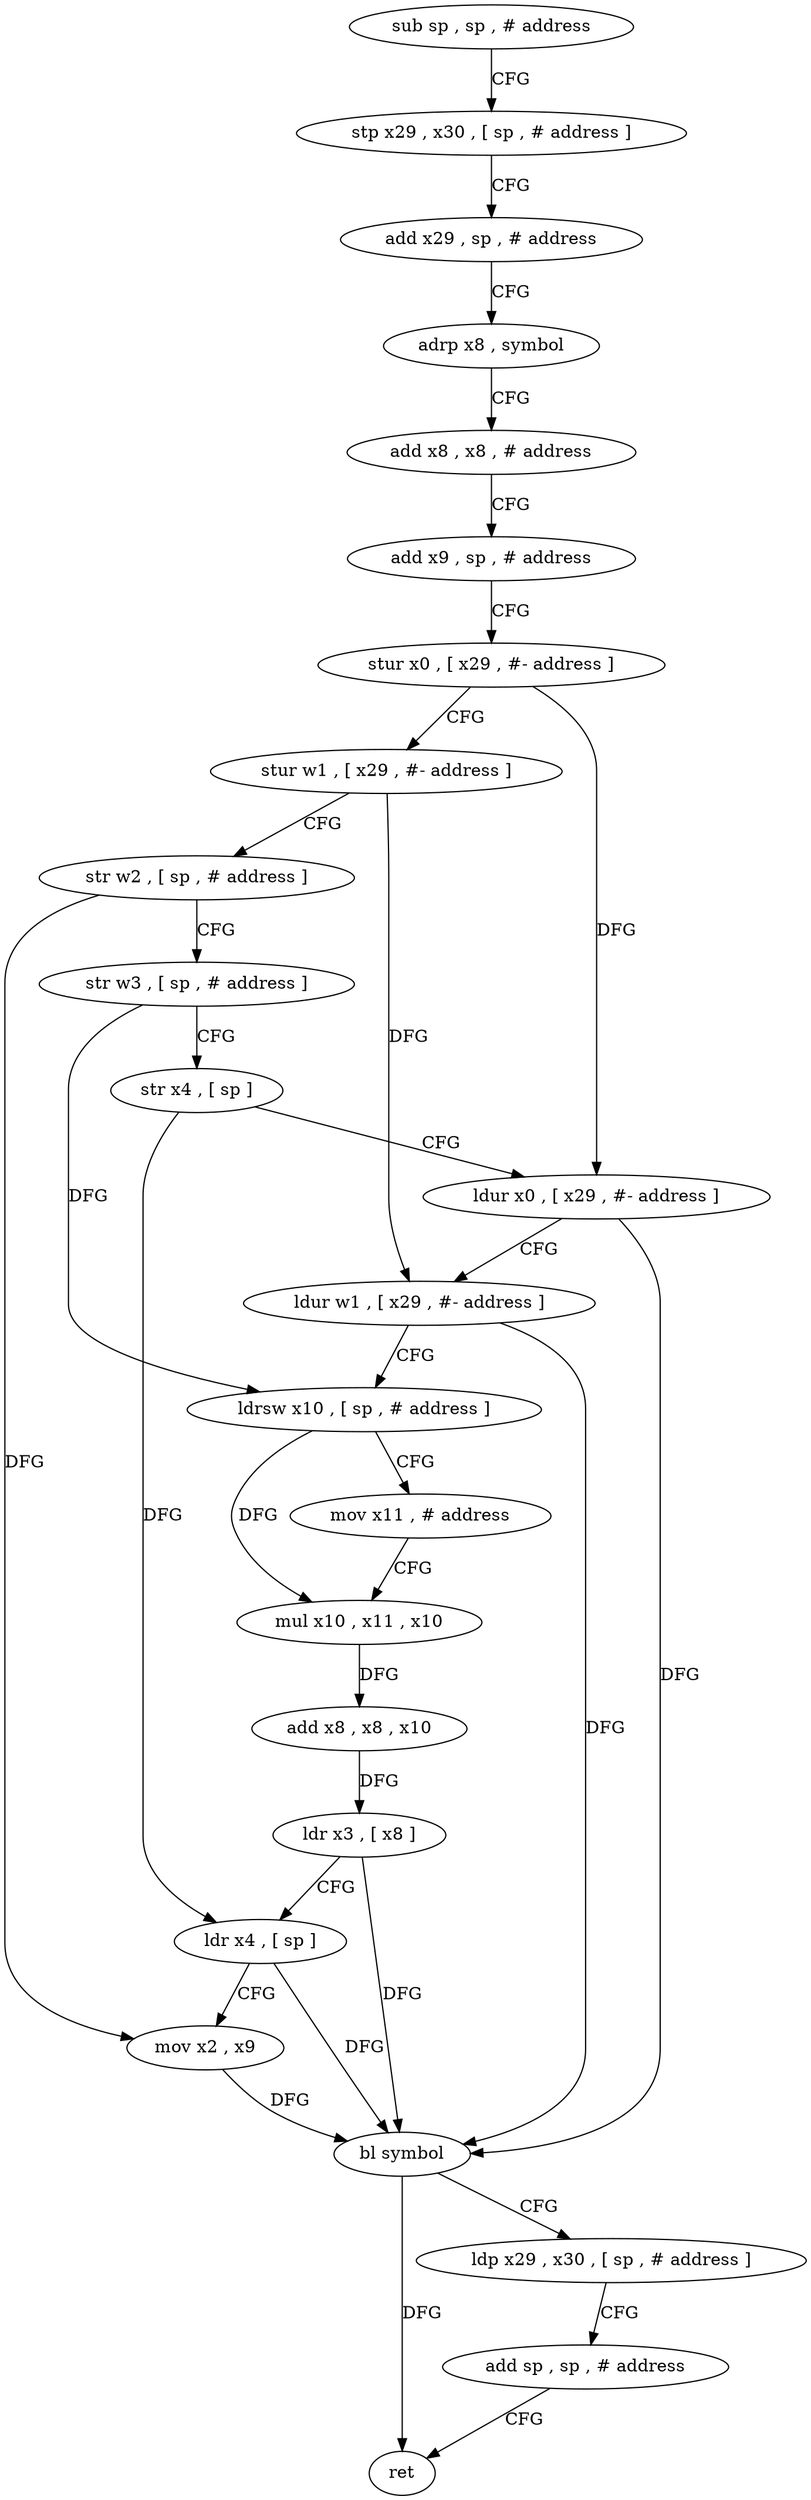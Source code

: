 digraph "func" {
"4287704" [label = "sub sp , sp , # address" ]
"4287708" [label = "stp x29 , x30 , [ sp , # address ]" ]
"4287712" [label = "add x29 , sp , # address" ]
"4287716" [label = "adrp x8 , symbol" ]
"4287720" [label = "add x8 , x8 , # address" ]
"4287724" [label = "add x9 , sp , # address" ]
"4287728" [label = "stur x0 , [ x29 , #- address ]" ]
"4287732" [label = "stur w1 , [ x29 , #- address ]" ]
"4287736" [label = "str w2 , [ sp , # address ]" ]
"4287740" [label = "str w3 , [ sp , # address ]" ]
"4287744" [label = "str x4 , [ sp ]" ]
"4287748" [label = "ldur x0 , [ x29 , #- address ]" ]
"4287752" [label = "ldur w1 , [ x29 , #- address ]" ]
"4287756" [label = "ldrsw x10 , [ sp , # address ]" ]
"4287760" [label = "mov x11 , # address" ]
"4287764" [label = "mul x10 , x11 , x10" ]
"4287768" [label = "add x8 , x8 , x10" ]
"4287772" [label = "ldr x3 , [ x8 ]" ]
"4287776" [label = "ldr x4 , [ sp ]" ]
"4287780" [label = "mov x2 , x9" ]
"4287784" [label = "bl symbol" ]
"4287788" [label = "ldp x29 , x30 , [ sp , # address ]" ]
"4287792" [label = "add sp , sp , # address" ]
"4287796" [label = "ret" ]
"4287704" -> "4287708" [ label = "CFG" ]
"4287708" -> "4287712" [ label = "CFG" ]
"4287712" -> "4287716" [ label = "CFG" ]
"4287716" -> "4287720" [ label = "CFG" ]
"4287720" -> "4287724" [ label = "CFG" ]
"4287724" -> "4287728" [ label = "CFG" ]
"4287728" -> "4287732" [ label = "CFG" ]
"4287728" -> "4287748" [ label = "DFG" ]
"4287732" -> "4287736" [ label = "CFG" ]
"4287732" -> "4287752" [ label = "DFG" ]
"4287736" -> "4287740" [ label = "CFG" ]
"4287736" -> "4287780" [ label = "DFG" ]
"4287740" -> "4287744" [ label = "CFG" ]
"4287740" -> "4287756" [ label = "DFG" ]
"4287744" -> "4287748" [ label = "CFG" ]
"4287744" -> "4287776" [ label = "DFG" ]
"4287748" -> "4287752" [ label = "CFG" ]
"4287748" -> "4287784" [ label = "DFG" ]
"4287752" -> "4287756" [ label = "CFG" ]
"4287752" -> "4287784" [ label = "DFG" ]
"4287756" -> "4287760" [ label = "CFG" ]
"4287756" -> "4287764" [ label = "DFG" ]
"4287760" -> "4287764" [ label = "CFG" ]
"4287764" -> "4287768" [ label = "DFG" ]
"4287768" -> "4287772" [ label = "DFG" ]
"4287772" -> "4287776" [ label = "CFG" ]
"4287772" -> "4287784" [ label = "DFG" ]
"4287776" -> "4287780" [ label = "CFG" ]
"4287776" -> "4287784" [ label = "DFG" ]
"4287780" -> "4287784" [ label = "DFG" ]
"4287784" -> "4287788" [ label = "CFG" ]
"4287784" -> "4287796" [ label = "DFG" ]
"4287788" -> "4287792" [ label = "CFG" ]
"4287792" -> "4287796" [ label = "CFG" ]
}
